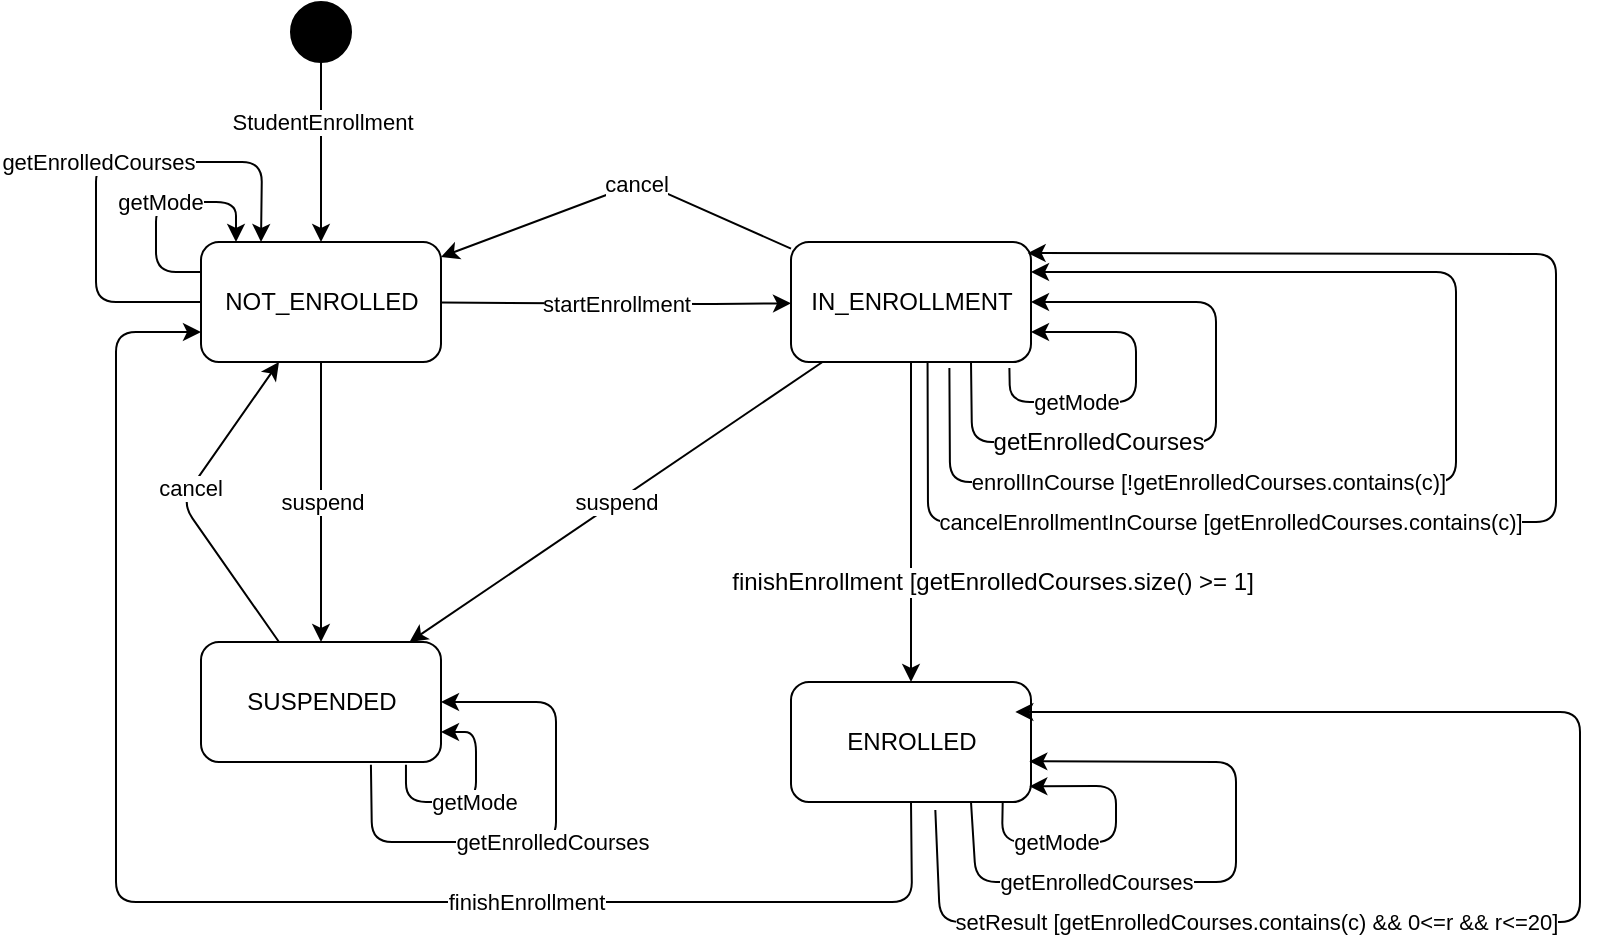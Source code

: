 <mxfile version="10.6.0" type="device"><diagram id="jM9TRyCd5lmMHEs3pImT" name="Page-1"><mxGraphModel dx="2183" dy="532" grid="1" gridSize="10" guides="1" tooltips="1" connect="1" arrows="1" fold="1" page="1" pageScale="1" pageWidth="1100" pageHeight="850" math="0" shadow="0"><root><mxCell id="0"/><mxCell id="1" parent="0"/><mxCell id="ibuy8ZGjodM8qadscENg-1" value="NOT_ENROLLED" style="rounded=1;whiteSpace=wrap;html=1;" parent="1" vertex="1"><mxGeometry x="52.5" y="120" width="120" height="60" as="geometry"/></mxCell><mxCell id="ibuy8ZGjodM8qadscENg-2" value="IN_ENROLLMENT" style="rounded=1;whiteSpace=wrap;html=1;" parent="1" vertex="1"><mxGeometry x="347.5" y="120" width="120" height="60" as="geometry"/></mxCell><mxCell id="ibuy8ZGjodM8qadscENg-3" value="ENROLLED" style="rounded=1;whiteSpace=wrap;html=1;" parent="1" vertex="1"><mxGeometry x="347.5" y="340" width="120" height="60" as="geometry"/></mxCell><mxCell id="ibuy8ZGjodM8qadscENg-4" value="SUSPENDED&lt;br&gt;" style="rounded=1;whiteSpace=wrap;html=1;" parent="1" vertex="1"><mxGeometry x="52.5" y="320" width="120" height="60" as="geometry"/></mxCell><mxCell id="ibuy8ZGjodM8qadscENg-6" value="suspend&lt;br&gt;" style="endArrow=classic;html=1;" parent="1" source="ibuy8ZGjodM8qadscENg-1" target="ibuy8ZGjodM8qadscENg-4" edge="1"><mxGeometry width="50" height="50" relative="1" as="geometry"><mxPoint x="-137.5" y="430" as="sourcePoint"/><mxPoint x="-87.5" y="380" as="targetPoint"/></mxGeometry></mxCell><mxCell id="ibuy8ZGjodM8qadscENg-8" value="" style="ellipse;whiteSpace=wrap;html=1;aspect=fixed;fillColor=#000000;" parent="1" vertex="1"><mxGeometry x="97.5" width="30" height="30" as="geometry"/></mxCell><mxCell id="ibuy8ZGjodM8qadscENg-9" value="StudentEnrollment&lt;br&gt;" style="endArrow=classic;html=1;" parent="1" source="ibuy8ZGjodM8qadscENg-8" target="ibuy8ZGjodM8qadscENg-1" edge="1"><mxGeometry x="-0.333" width="50" height="50" relative="1" as="geometry"><mxPoint x="-87.5" y="450" as="sourcePoint"/><mxPoint x="-37.5" y="400" as="targetPoint"/><mxPoint as="offset"/></mxGeometry></mxCell><mxCell id="ibuy8ZGjodM8qadscENg-10" value="cancel" style="endArrow=classic;html=1;" parent="1" source="ibuy8ZGjodM8qadscENg-4" target="ibuy8ZGjodM8qadscENg-1" edge="1"><mxGeometry x="0.099" width="50" height="50" relative="1" as="geometry"><mxPoint x="-87.5" y="450" as="sourcePoint"/><mxPoint x="-37.5" y="400" as="targetPoint"/><Array as="points"><mxPoint x="42.5" y="250"/></Array><mxPoint as="offset"/></mxGeometry></mxCell><mxCell id="ibuy8ZGjodM8qadscENg-11" value="cancel" style="endArrow=classic;html=1;" parent="1" source="ibuy8ZGjodM8qadscENg-2" target="ibuy8ZGjodM8qadscENg-1" edge="1"><mxGeometry x="-0.098" width="50" height="50" relative="1" as="geometry"><mxPoint x="-97.5" y="530" as="sourcePoint"/><mxPoint x="-47.5" y="480" as="targetPoint"/><Array as="points"><mxPoint x="272.5" y="90"/></Array><mxPoint as="offset"/></mxGeometry></mxCell><mxCell id="ibuy8ZGjodM8qadscENg-12" value="startEnrollment&lt;br&gt;" style="endArrow=classic;html=1;" parent="1" source="ibuy8ZGjodM8qadscENg-1" target="ibuy8ZGjodM8qadscENg-2" edge="1"><mxGeometry width="50" height="50" relative="1" as="geometry"><mxPoint x="-107.5" y="610" as="sourcePoint"/><mxPoint x="-57.5" y="560" as="targetPoint"/><Array as="points"><mxPoint x="312.5" y="151"/></Array></mxGeometry></mxCell><mxCell id="ibuy8ZGjodM8qadscENg-13" value="suspend&lt;br&gt;" style="endArrow=classic;html=1;" parent="1" source="ibuy8ZGjodM8qadscENg-2" target="ibuy8ZGjodM8qadscENg-4" edge="1"><mxGeometry width="50" height="50" relative="1" as="geometry"><mxPoint x="-117.5" y="690" as="sourcePoint"/><mxPoint x="-67.5" y="640" as="targetPoint"/></mxGeometry></mxCell><mxCell id="ibuy8ZGjodM8qadscENg-14" value="" style="endArrow=classic;html=1;" parent="1" source="ibuy8ZGjodM8qadscENg-2" target="ibuy8ZGjodM8qadscENg-3" edge="1"><mxGeometry width="50" height="50" relative="1" as="geometry"><mxPoint x="-222.5" y="770" as="sourcePoint"/><mxPoint x="-172.5" y="720" as="targetPoint"/></mxGeometry></mxCell><mxCell id="ibuy8ZGjodM8qadscENg-18" value="finishEnrollment [getEnrolledCourses.size() &amp;gt;= 1]&lt;br&gt;" style="text;html=1;resizable=0;points=[];align=center;verticalAlign=middle;labelBackgroundColor=#ffffff;" parent="ibuy8ZGjodM8qadscENg-14" vertex="1" connectable="0"><mxGeometry x="-0.318" y="-2" relative="1" as="geometry"><mxPoint x="42" y="55" as="offset"/></mxGeometry></mxCell><mxCell id="ibuy8ZGjodM8qadscENg-15" value="getMode&lt;br&gt;" style="endArrow=classic;html=1;entryX=1;entryY=0.75;entryDx=0;entryDy=0;exitX=0.91;exitY=1.05;exitDx=0;exitDy=0;exitPerimeter=0;" parent="1" source="ibuy8ZGjodM8qadscENg-2" target="ibuy8ZGjodM8qadscENg-2" edge="1"><mxGeometry x="-0.402" width="50" height="50" relative="1" as="geometry"><mxPoint x="480" y="210" as="sourcePoint"/><mxPoint x="610" y="250" as="targetPoint"/><Array as="points"><mxPoint x="457" y="200"/><mxPoint x="520" y="200"/><mxPoint x="520" y="165"/></Array><mxPoint as="offset"/></mxGeometry></mxCell><mxCell id="ibuy8ZGjodM8qadscENg-16" value="" style="endArrow=classic;html=1;exitX=0.75;exitY=1;exitDx=0;exitDy=0;entryX=1;entryY=0.5;entryDx=0;entryDy=0;" parent="1" source="ibuy8ZGjodM8qadscENg-2" target="ibuy8ZGjodM8qadscENg-2" edge="1"><mxGeometry x="0.007" width="50" height="50" relative="1" as="geometry"><mxPoint x="-182.5" y="480" as="sourcePoint"/><mxPoint x="408" y="120" as="targetPoint"/><Array as="points"><mxPoint x="438" y="220"/><mxPoint x="560" y="220"/><mxPoint x="560" y="150"/></Array><mxPoint as="offset"/></mxGeometry></mxCell><mxCell id="u_TbmjJJWXeDNC-nLpQ2-5" value="&lt;span&gt;getEnrolledCourses&lt;/span&gt;" style="text;html=1;resizable=0;points=[];align=center;verticalAlign=middle;labelBackgroundColor=#ffffff;" vertex="1" connectable="0" parent="ibuy8ZGjodM8qadscENg-16"><mxGeometry x="-0.077" y="1" relative="1" as="geometry"><mxPoint x="-47.5" y="1" as="offset"/></mxGeometry></mxCell><mxCell id="ibuy8ZGjodM8qadscENg-17" value="getMode" style="endArrow=classic;html=1;entryX=0.993;entryY=0.869;entryDx=0;entryDy=0;entryPerimeter=0;exitX=0.882;exitY=1.008;exitDx=0;exitDy=0;exitPerimeter=0;" parent="1" source="ibuy8ZGjodM8qadscENg-3" target="ibuy8ZGjodM8qadscENg-3" edge="1"><mxGeometry x="-0.369" width="50" height="50" relative="1" as="geometry"><mxPoint x="448" y="510" as="sourcePoint"/><mxPoint x="267.5" y="420" as="targetPoint"/><Array as="points"><mxPoint x="453" y="420"/><mxPoint x="510" y="420"/><mxPoint x="510" y="392"/></Array><mxPoint as="offset"/></mxGeometry></mxCell><mxCell id="ibuy8ZGjodM8qadscENg-19" value="&lt;span&gt;finishEnrollment&lt;br&gt;&lt;/span&gt;" style="endArrow=classic;html=1;exitX=0.5;exitY=1;exitDx=0;exitDy=0;entryX=0;entryY=0.75;entryDx=0;entryDy=0;" parent="1" source="ibuy8ZGjodM8qadscENg-3" target="ibuy8ZGjodM8qadscENg-1" edge="1"><mxGeometry x="-0.372" width="50" height="50" relative="1" as="geometry"><mxPoint x="-127.5" y="470" as="sourcePoint"/><mxPoint x="42.5" y="170" as="targetPoint"/><Array as="points"><mxPoint x="408" y="450"/><mxPoint x="210" y="450"/><mxPoint x="10" y="450"/><mxPoint x="10" y="165"/></Array><mxPoint as="offset"/></mxGeometry></mxCell><mxCell id="ibuy8ZGjodM8qadscENg-22" value="getMode" style="endArrow=classic;html=1;exitX=0;exitY=0.25;exitDx=0;exitDy=0;" parent="1" source="ibuy8ZGjodM8qadscENg-1" edge="1"><mxGeometry width="50" height="50" relative="1" as="geometry"><mxPoint y="530" as="sourcePoint"/><mxPoint x="70" y="120" as="targetPoint"/><Array as="points"><mxPoint x="30" y="135"/><mxPoint x="30" y="100"/><mxPoint x="70" y="100"/></Array></mxGeometry></mxCell><mxCell id="ibuy8ZGjodM8qadscENg-23" value="getEnrolledCourses" style="endArrow=classic;html=1;exitX=0;exitY=0.5;exitDx=0;exitDy=0;entryX=0.25;entryY=0;entryDx=0;entryDy=0;" parent="1" source="ibuy8ZGjodM8qadscENg-1" target="ibuy8ZGjodM8qadscENg-1" edge="1"><mxGeometry width="50" height="50" relative="1" as="geometry"><mxPoint x="-10" y="610" as="sourcePoint"/><mxPoint x="40" y="560" as="targetPoint"/><Array as="points"><mxPoint y="150"/><mxPoint y="80"/><mxPoint x="83" y="80"/></Array></mxGeometry></mxCell><mxCell id="ibuy8ZGjodM8qadscENg-24" value="getMode" style="endArrow=classic;html=1;exitX=0.854;exitY=1.022;exitDx=0;exitDy=0;exitPerimeter=0;entryX=1;entryY=0.75;entryDx=0;entryDy=0;" parent="1" source="ibuy8ZGjodM8qadscENg-4" target="ibuy8ZGjodM8qadscENg-4" edge="1"><mxGeometry width="50" height="50" relative="1" as="geometry"><mxPoint x="-20" y="680" as="sourcePoint"/><mxPoint x="30" y="630" as="targetPoint"/><Array as="points"><mxPoint x="155" y="400"/><mxPoint x="190" y="400"/><mxPoint x="190" y="365"/></Array></mxGeometry></mxCell><mxCell id="ibuy8ZGjodM8qadscENg-25" value="getEnrolledCourses" style="endArrow=classic;html=1;exitX=0.708;exitY=1.022;exitDx=0;exitDy=0;exitPerimeter=0;entryX=1;entryY=0.5;entryDx=0;entryDy=0;" parent="1" source="ibuy8ZGjodM8qadscENg-4" target="ibuy8ZGjodM8qadscENg-4" edge="1"><mxGeometry width="50" height="50" relative="1" as="geometry"><mxPoint x="-30" y="760" as="sourcePoint"/><mxPoint x="20" y="710" as="targetPoint"/><Array as="points"><mxPoint x="138" y="420"/><mxPoint x="230" y="420"/><mxPoint x="230" y="350"/></Array></mxGeometry></mxCell><mxCell id="ibuy8ZGjodM8qadscENg-26" value="enrollInCourse [!getEnrolledCourses.contains(c)]" style="endArrow=classic;html=1;exitX=0.66;exitY=1.05;exitDx=0;exitDy=0;exitPerimeter=0;entryX=1;entryY=0.25;entryDx=0;entryDy=0;" parent="1" source="ibuy8ZGjodM8qadscENg-2" target="ibuy8ZGjodM8qadscENg-2" edge="1"><mxGeometry x="-0.407" width="50" height="50" relative="1" as="geometry"><mxPoint x="140" y="530" as="sourcePoint"/><mxPoint x="190" y="480" as="targetPoint"/><Array as="points"><mxPoint x="427" y="240"/><mxPoint x="680" y="240"/><mxPoint x="680" y="135"/></Array><mxPoint as="offset"/></mxGeometry></mxCell><mxCell id="ibuy8ZGjodM8qadscENg-27" value="getEnrolledCourses" style="endArrow=classic;html=1;entryX=0.993;entryY=0.661;entryDx=0;entryDy=0;entryPerimeter=0;exitX=0.75;exitY=1;exitDx=0;exitDy=0;" parent="1" source="ibuy8ZGjodM8qadscENg-3" target="ibuy8ZGjodM8qadscENg-3" edge="1"><mxGeometry x="-0.4" width="50" height="50" relative="1" as="geometry"><mxPoint x="408" y="560" as="sourcePoint"/><mxPoint x="180" y="560" as="targetPoint"/><Array as="points"><mxPoint x="440" y="440"/><mxPoint x="570" y="440"/><mxPoint x="570" y="380"/></Array><mxPoint as="offset"/></mxGeometry></mxCell><mxCell id="ibuy8ZGjodM8qadscENg-28" value="setResult [getEnrolledCourses.contains(c) &amp;amp;&amp;amp; 0&amp;lt;=r &amp;amp;&amp;amp; r&amp;lt;=20]" style="endArrow=classic;html=1;exitX=0.667;exitY=1.064;exitDx=0;exitDy=0;exitPerimeter=0;entryX=1;entryY=0.25;entryDx=0;entryDy=0;" parent="1" edge="1"><mxGeometry x="-0.439" width="50" height="50" relative="1" as="geometry"><mxPoint x="419.667" y="404" as="sourcePoint"/><mxPoint x="459.667" y="355" as="targetPoint"/><Array as="points"><mxPoint x="422" y="460"/><mxPoint x="742" y="460"/><mxPoint x="742" y="355"/></Array><mxPoint as="offset"/></mxGeometry></mxCell><mxCell id="ibuy8ZGjodM8qadscENg-29" value="cancelEnrollmentInCourse&amp;nbsp;[getEnrolledCourses.contains(c)]" style="endArrow=classic;html=1;exitX=0.569;exitY=0.994;exitDx=0;exitDy=0;exitPerimeter=0;entryX=0.986;entryY=0.092;entryDx=0;entryDy=0;entryPerimeter=0;" parent="1" source="ibuy8ZGjodM8qadscENg-2" target="ibuy8ZGjodM8qadscENg-2" edge="1"><mxGeometry x="-0.417" width="50" height="50" relative="1" as="geometry"><mxPoint x="540" y="530" as="sourcePoint"/><mxPoint x="590" y="480" as="targetPoint"/><Array as="points"><mxPoint x="416" y="260"/><mxPoint x="730" y="260"/><mxPoint x="730" y="126"/></Array><mxPoint as="offset"/></mxGeometry></mxCell></root></mxGraphModel></diagram></mxfile>